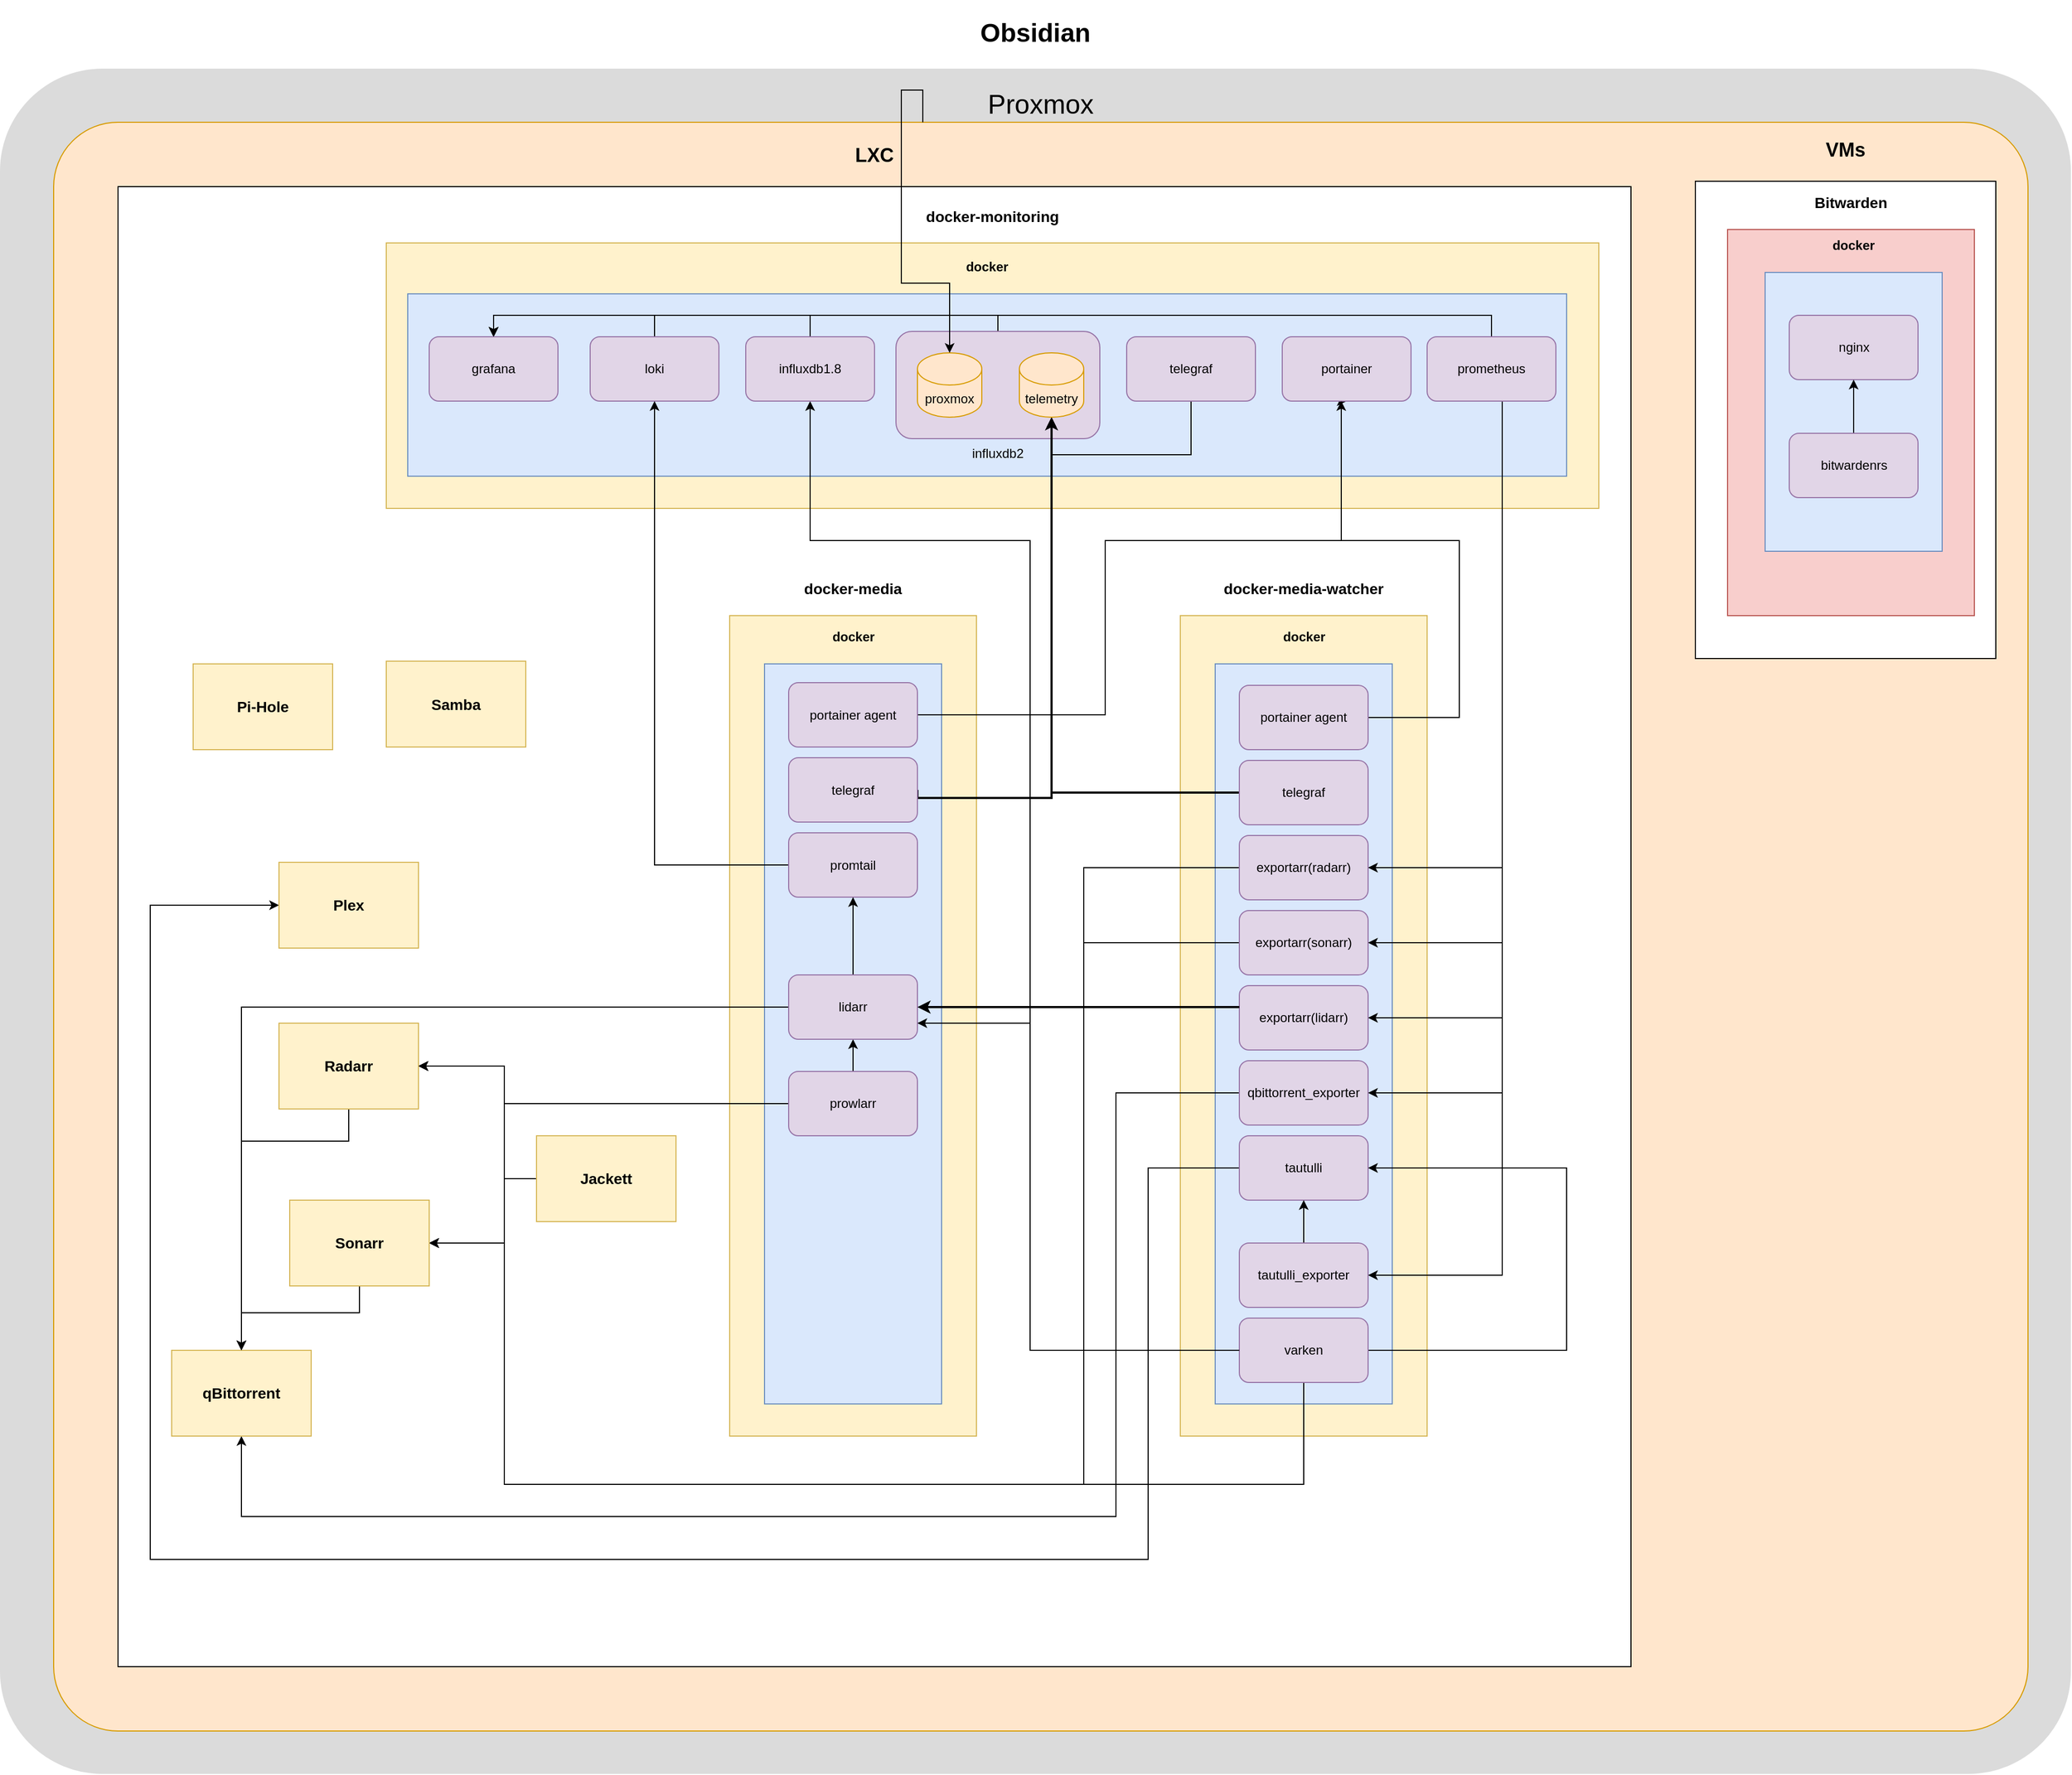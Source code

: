 <mxfile version="20.7.4" type="device"><diagram id="MuHIqhBQVhakoejYzzkH" name="Page-1"><mxGraphModel dx="2954" dy="1067" grid="1" gridSize="10" guides="1" tooltips="1" connect="1" arrows="1" fold="1" page="1" pageScale="1" pageWidth="850" pageHeight="1100" math="0" shadow="0"><root><mxCell id="0"/><mxCell id="1" parent="0"/><mxCell id="SvQgEJBlE33RufLWzE3i-1" value="&lt;h1&gt;Obsidian&lt;/h1&gt;" style="rounded=1;whiteSpace=wrap;html=1;fillColor=#DBDBDB;strokeColor=none;arcSize=6;labelPosition=center;verticalLabelPosition=top;align=center;verticalAlign=bottom;" parent="1" vertex="1"><mxGeometry x="410" y="210" width="1930" height="1590" as="geometry"/></mxCell><mxCell id="SvQgEJBlE33RufLWzE3i-8" value="Proxmox" style="whiteSpace=wrap;html=1;fillColor=#ffe6cc;fontFamily=Helvetica;fontSize=25;strokeColor=#d79b00;imageAspect=1;rounded=1;arcSize=4;labelPosition=center;verticalLabelPosition=top;align=center;verticalAlign=bottom;" parent="1" vertex="1"><mxGeometry x="460" y="260" width="1840" height="1500" as="geometry"/></mxCell><mxCell id="FwfeNN91ay0_u2aUZ1WV-3" value="&lt;h2&gt;LXC&lt;/h2&gt;" style="rounded=0;whiteSpace=wrap;html=1;labelPosition=center;verticalLabelPosition=top;align=center;verticalAlign=bottom;" vertex="1" parent="1"><mxGeometry x="520" y="320" width="1410" height="1380" as="geometry"/></mxCell><mxCell id="FwfeNN91ay0_u2aUZ1WV-4" value="&lt;h2&gt;VMs&lt;/h2&gt;" style="rounded=0;whiteSpace=wrap;html=1;labelPosition=center;verticalLabelPosition=top;align=center;verticalAlign=bottom;" vertex="1" parent="1"><mxGeometry x="1990" y="315" width="280" height="445" as="geometry"/></mxCell><mxCell id="FwfeNN91ay0_u2aUZ1WV-5" value="&lt;h3&gt;Bitwarden&lt;/h3&gt;" style="rounded=0;whiteSpace=wrap;html=1;fillColor=#f8cecc;strokeColor=#b85450;labelPosition=center;verticalLabelPosition=top;align=center;verticalAlign=bottom;" vertex="1" parent="1"><mxGeometry x="2020" y="360" width="230" height="360" as="geometry"/></mxCell><mxCell id="FwfeNN91ay0_u2aUZ1WV-8" value="&lt;h4&gt;docker&lt;/h4&gt;" style="rounded=0;whiteSpace=wrap;html=1;fillColor=#dae8fc;strokeColor=#6c8ebf;labelPosition=center;verticalLabelPosition=top;align=center;verticalAlign=bottom;" vertex="1" parent="1"><mxGeometry x="2055" y="400" width="165" height="260" as="geometry"/></mxCell><mxCell id="FwfeNN91ay0_u2aUZ1WV-9" value="nginx" style="rounded=1;whiteSpace=wrap;html=1;fillColor=#e1d5e7;strokeColor=#9673a6;" vertex="1" parent="1"><mxGeometry x="2077.5" y="440" width="120" height="60" as="geometry"/></mxCell><mxCell id="FwfeNN91ay0_u2aUZ1WV-12" style="edgeStyle=orthogonalEdgeStyle;rounded=0;orthogonalLoop=1;jettySize=auto;html=1;exitX=0.5;exitY=0;exitDx=0;exitDy=0;entryX=0.5;entryY=1;entryDx=0;entryDy=0;" edge="1" parent="1" source="FwfeNN91ay0_u2aUZ1WV-10" target="FwfeNN91ay0_u2aUZ1WV-9"><mxGeometry relative="1" as="geometry"/></mxCell><mxCell id="FwfeNN91ay0_u2aUZ1WV-10" value="bitwardenrs" style="rounded=1;whiteSpace=wrap;html=1;fillColor=#e1d5e7;strokeColor=#9673a6;" vertex="1" parent="1"><mxGeometry x="2077.5" y="550" width="120" height="60" as="geometry"/></mxCell><mxCell id="FwfeNN91ay0_u2aUZ1WV-13" value="&lt;h3&gt;Pi-Hole&lt;/h3&gt;" style="rounded=0;whiteSpace=wrap;html=1;fillColor=#fff2cc;strokeColor=#d6b656;labelPosition=center;verticalLabelPosition=middle;align=center;verticalAlign=middle;" vertex="1" parent="1"><mxGeometry x="590" y="765" width="130" height="80" as="geometry"/></mxCell><mxCell id="FwfeNN91ay0_u2aUZ1WV-16" value="&lt;h3&gt;docker-media-watcher&lt;/h3&gt;" style="rounded=0;whiteSpace=wrap;html=1;fillColor=#fff2cc;strokeColor=#d6b656;labelPosition=center;verticalLabelPosition=top;align=center;verticalAlign=bottom;" vertex="1" parent="1"><mxGeometry x="1510" y="720" width="230" height="765" as="geometry"/></mxCell><mxCell id="FwfeNN91ay0_u2aUZ1WV-17" value="&lt;h4&gt;docker&lt;/h4&gt;" style="rounded=0;whiteSpace=wrap;html=1;fillColor=#dae8fc;strokeColor=#6c8ebf;labelPosition=center;verticalLabelPosition=top;align=center;verticalAlign=bottom;" vertex="1" parent="1"><mxGeometry x="1542.5" y="765" width="165" height="690" as="geometry"/></mxCell><mxCell id="FwfeNN91ay0_u2aUZ1WV-18" value="&lt;h3&gt;docker-monitoring&lt;/h3&gt;" style="rounded=0;whiteSpace=wrap;html=1;fillColor=#fff2cc;strokeColor=#d6b656;labelPosition=center;verticalLabelPosition=top;align=center;verticalAlign=bottom;" vertex="1" parent="1"><mxGeometry x="770" y="372.5" width="1130" height="247.5" as="geometry"/></mxCell><mxCell id="FwfeNN91ay0_u2aUZ1WV-19" value="&lt;h4&gt;docker&lt;/h4&gt;" style="rounded=0;whiteSpace=wrap;html=1;fillColor=#dae8fc;strokeColor=#6c8ebf;labelPosition=center;verticalLabelPosition=top;align=center;verticalAlign=bottom;" vertex="1" parent="1"><mxGeometry x="790" y="420" width="1080" height="170" as="geometry"/></mxCell><mxCell id="FwfeNN91ay0_u2aUZ1WV-20" value="exportarr(lidarr)" style="rounded=1;whiteSpace=wrap;html=1;fillColor=#e1d5e7;strokeColor=#9673a6;" vertex="1" parent="1"><mxGeometry x="1565" y="1065" width="120" height="60" as="geometry"/></mxCell><mxCell id="FwfeNN91ay0_u2aUZ1WV-111" style="edgeStyle=orthogonalEdgeStyle;rounded=0;orthogonalLoop=1;jettySize=auto;html=1;entryX=1;entryY=0.5;entryDx=0;entryDy=0;" edge="1" parent="1" source="FwfeNN91ay0_u2aUZ1WV-21" target="FwfeNN91ay0_u2aUZ1WV-52"><mxGeometry relative="1" as="geometry"><Array as="points"><mxPoint x="1420" y="955"/><mxPoint x="1420" y="1530"/><mxPoint x="880" y="1530"/><mxPoint x="880" y="1140"/></Array></mxGeometry></mxCell><mxCell id="FwfeNN91ay0_u2aUZ1WV-21" value="exportarr(radarr)" style="rounded=1;whiteSpace=wrap;html=1;fillColor=#e1d5e7;strokeColor=#9673a6;" vertex="1" parent="1"><mxGeometry x="1565" y="925" width="120" height="60" as="geometry"/></mxCell><mxCell id="FwfeNN91ay0_u2aUZ1WV-112" style="edgeStyle=orthogonalEdgeStyle;rounded=0;orthogonalLoop=1;jettySize=auto;html=1;" edge="1" parent="1" source="FwfeNN91ay0_u2aUZ1WV-23" target="FwfeNN91ay0_u2aUZ1WV-83"><mxGeometry relative="1" as="geometry"><Array as="points"><mxPoint x="1420" y="1025"/><mxPoint x="1420" y="1530"/><mxPoint x="880" y="1530"/><mxPoint x="880" y="1305"/></Array></mxGeometry></mxCell><mxCell id="FwfeNN91ay0_u2aUZ1WV-23" value="exportarr(sonarr)" style="rounded=1;whiteSpace=wrap;html=1;fillColor=#e1d5e7;strokeColor=#9673a6;" vertex="1" parent="1"><mxGeometry x="1565" y="995" width="120" height="60" as="geometry"/></mxCell><mxCell id="FwfeNN91ay0_u2aUZ1WV-64" style="edgeStyle=orthogonalEdgeStyle;rounded=0;orthogonalLoop=1;jettySize=auto;html=1;exitX=1;exitY=0.5;exitDx=0;exitDy=0;entryX=0.5;entryY=1;entryDx=0;entryDy=0;" edge="1" parent="1" source="FwfeNN91ay0_u2aUZ1WV-24" target="FwfeNN91ay0_u2aUZ1WV-34"><mxGeometry x="-0.281" y="-95" relative="1" as="geometry"><Array as="points"><mxPoint x="1770" y="815"/><mxPoint x="1770" y="650"/><mxPoint x="1660" y="650"/></Array><mxPoint as="offset"/></mxGeometry></mxCell><mxCell id="FwfeNN91ay0_u2aUZ1WV-24" value="portainer agent" style="rounded=1;whiteSpace=wrap;html=1;fillColor=#e1d5e7;strokeColor=#9673a6;" vertex="1" parent="1"><mxGeometry x="1565" y="785" width="120" height="60" as="geometry"/></mxCell><mxCell id="FwfeNN91ay0_u2aUZ1WV-70" style="edgeStyle=orthogonalEdgeStyle;rounded=0;orthogonalLoop=1;jettySize=auto;html=1;exitX=0;exitY=0.5;exitDx=0;exitDy=0;strokeWidth=2;" edge="1" parent="1" source="FwfeNN91ay0_u2aUZ1WV-25" target="FwfeNN91ay0_u2aUZ1WV-66"><mxGeometry relative="1" as="geometry"><Array as="points"><mxPoint x="1390" y="885"/></Array></mxGeometry></mxCell><mxCell id="FwfeNN91ay0_u2aUZ1WV-25" value="telegraf" style="rounded=1;whiteSpace=wrap;html=1;fillColor=#e1d5e7;strokeColor=#9673a6;" vertex="1" parent="1"><mxGeometry x="1565" y="855" width="120" height="60" as="geometry"/></mxCell><mxCell id="FwfeNN91ay0_u2aUZ1WV-113" style="edgeStyle=orthogonalEdgeStyle;rounded=0;orthogonalLoop=1;jettySize=auto;html=1;" edge="1" parent="1" source="FwfeNN91ay0_u2aUZ1WV-26" target="FwfeNN91ay0_u2aUZ1WV-56"><mxGeometry relative="1" as="geometry"><Array as="points"><mxPoint x="1450" y="1165"/><mxPoint x="1450" y="1560"/><mxPoint x="635" y="1560"/></Array></mxGeometry></mxCell><mxCell id="FwfeNN91ay0_u2aUZ1WV-26" value="qbittorrent_exporter" style="rounded=1;whiteSpace=wrap;html=1;fillColor=#e1d5e7;strokeColor=#9673a6;" vertex="1" parent="1"><mxGeometry x="1565" y="1135" width="120" height="60" as="geometry"/></mxCell><mxCell id="FwfeNN91ay0_u2aUZ1WV-119" style="edgeStyle=orthogonalEdgeStyle;rounded=0;orthogonalLoop=1;jettySize=auto;html=1;" edge="1" parent="1" source="FwfeNN91ay0_u2aUZ1WV-27" target="FwfeNN91ay0_u2aUZ1WV-82"><mxGeometry relative="1" as="geometry"><Array as="points"><mxPoint x="1480" y="1235"/><mxPoint x="1480" y="1600"/><mxPoint x="550" y="1600"/><mxPoint x="550" y="990"/></Array></mxGeometry></mxCell><mxCell id="FwfeNN91ay0_u2aUZ1WV-27" value="tautulli" style="rounded=1;whiteSpace=wrap;html=1;fillColor=#e1d5e7;strokeColor=#9673a6;" vertex="1" parent="1"><mxGeometry x="1565" y="1205" width="120" height="60" as="geometry"/></mxCell><mxCell id="FwfeNN91ay0_u2aUZ1WV-118" style="edgeStyle=orthogonalEdgeStyle;rounded=0;orthogonalLoop=1;jettySize=auto;html=1;" edge="1" parent="1" source="FwfeNN91ay0_u2aUZ1WV-28" target="FwfeNN91ay0_u2aUZ1WV-27"><mxGeometry relative="1" as="geometry"/></mxCell><mxCell id="FwfeNN91ay0_u2aUZ1WV-28" value="tautulli_exporter" style="rounded=1;whiteSpace=wrap;html=1;fillColor=#e1d5e7;strokeColor=#9673a6;" vertex="1" parent="1"><mxGeometry x="1565" y="1305" width="120" height="60" as="geometry"/></mxCell><mxCell id="FwfeNN91ay0_u2aUZ1WV-122" style="edgeStyle=orthogonalEdgeStyle;rounded=0;orthogonalLoop=1;jettySize=auto;html=1;strokeWidth=1;" edge="1" parent="1" source="FwfeNN91ay0_u2aUZ1WV-29" target="FwfeNN91ay0_u2aUZ1WV-83"><mxGeometry relative="1" as="geometry"><Array as="points"><mxPoint x="1625" y="1530"/><mxPoint x="880" y="1530"/><mxPoint x="880" y="1305"/></Array></mxGeometry></mxCell><mxCell id="FwfeNN91ay0_u2aUZ1WV-123" style="edgeStyle=orthogonalEdgeStyle;rounded=0;orthogonalLoop=1;jettySize=auto;html=1;strokeWidth=1;" edge="1" parent="1" source="FwfeNN91ay0_u2aUZ1WV-29" target="FwfeNN91ay0_u2aUZ1WV-52"><mxGeometry relative="1" as="geometry"><Array as="points"><mxPoint x="1625" y="1530"/><mxPoint x="880" y="1530"/><mxPoint x="880" y="1140"/></Array></mxGeometry></mxCell><mxCell id="FwfeNN91ay0_u2aUZ1WV-126" style="edgeStyle=orthogonalEdgeStyle;rounded=0;orthogonalLoop=1;jettySize=auto;html=1;strokeWidth=1;" edge="1" parent="1" source="FwfeNN91ay0_u2aUZ1WV-29" target="FwfeNN91ay0_u2aUZ1WV-68"><mxGeometry relative="1" as="geometry"><Array as="points"><mxPoint x="1370" y="1405"/><mxPoint x="1370" y="650"/><mxPoint x="1165" y="650"/></Array></mxGeometry></mxCell><mxCell id="FwfeNN91ay0_u2aUZ1WV-133" style="edgeStyle=orthogonalEdgeStyle;rounded=0;orthogonalLoop=1;jettySize=auto;html=1;strokeWidth=1;" edge="1" parent="1" source="FwfeNN91ay0_u2aUZ1WV-29" target="FwfeNN91ay0_u2aUZ1WV-27"><mxGeometry relative="1" as="geometry"><Array as="points"><mxPoint x="1870" y="1405"/><mxPoint x="1870" y="1235"/></Array></mxGeometry></mxCell><mxCell id="FwfeNN91ay0_u2aUZ1WV-29" value="varken" style="rounded=1;whiteSpace=wrap;html=1;fillColor=#e1d5e7;strokeColor=#9673a6;" vertex="1" parent="1"><mxGeometry x="1565" y="1375" width="120" height="60" as="geometry"/></mxCell><mxCell id="FwfeNN91ay0_u2aUZ1WV-106" style="edgeStyle=orthogonalEdgeStyle;rounded=0;orthogonalLoop=1;jettySize=auto;html=1;" edge="1" parent="1" source="FwfeNN91ay0_u2aUZ1WV-32" target="FwfeNN91ay0_u2aUZ1WV-21"><mxGeometry relative="1" as="geometry"><Array as="points"><mxPoint x="1810" y="955"/></Array></mxGeometry></mxCell><mxCell id="FwfeNN91ay0_u2aUZ1WV-107" style="edgeStyle=orthogonalEdgeStyle;rounded=0;orthogonalLoop=1;jettySize=auto;html=1;" edge="1" parent="1" source="FwfeNN91ay0_u2aUZ1WV-32" target="FwfeNN91ay0_u2aUZ1WV-23"><mxGeometry relative="1" as="geometry"><Array as="points"><mxPoint x="1810" y="1025"/></Array></mxGeometry></mxCell><mxCell id="FwfeNN91ay0_u2aUZ1WV-108" style="edgeStyle=orthogonalEdgeStyle;rounded=0;orthogonalLoop=1;jettySize=auto;html=1;" edge="1" parent="1" source="FwfeNN91ay0_u2aUZ1WV-32" target="FwfeNN91ay0_u2aUZ1WV-20"><mxGeometry relative="1" as="geometry"><Array as="points"><mxPoint x="1810" y="1095"/></Array></mxGeometry></mxCell><mxCell id="FwfeNN91ay0_u2aUZ1WV-109" style="edgeStyle=orthogonalEdgeStyle;rounded=0;orthogonalLoop=1;jettySize=auto;html=1;" edge="1" parent="1" source="FwfeNN91ay0_u2aUZ1WV-32" target="FwfeNN91ay0_u2aUZ1WV-26"><mxGeometry relative="1" as="geometry"><Array as="points"><mxPoint x="1810" y="1165"/></Array></mxGeometry></mxCell><mxCell id="FwfeNN91ay0_u2aUZ1WV-110" style="edgeStyle=orthogonalEdgeStyle;rounded=0;orthogonalLoop=1;jettySize=auto;html=1;" edge="1" parent="1" source="FwfeNN91ay0_u2aUZ1WV-32" target="FwfeNN91ay0_u2aUZ1WV-28"><mxGeometry relative="1" as="geometry"><Array as="points"><mxPoint x="1810" y="1335"/></Array></mxGeometry></mxCell><mxCell id="FwfeNN91ay0_u2aUZ1WV-131" style="edgeStyle=orthogonalEdgeStyle;rounded=0;orthogonalLoop=1;jettySize=auto;html=1;strokeWidth=1;" edge="1" parent="1" source="FwfeNN91ay0_u2aUZ1WV-32" target="FwfeNN91ay0_u2aUZ1WV-40"><mxGeometry relative="1" as="geometry"><Array as="points"><mxPoint x="1800" y="440"/><mxPoint x="870" y="440"/></Array></mxGeometry></mxCell><mxCell id="FwfeNN91ay0_u2aUZ1WV-32" value="prometheus" style="rounded=1;whiteSpace=wrap;html=1;fillColor=#e1d5e7;strokeColor=#9673a6;" vertex="1" parent="1"><mxGeometry x="1740" y="460" width="120" height="60" as="geometry"/></mxCell><mxCell id="FwfeNN91ay0_u2aUZ1WV-34" value="portainer" style="rounded=1;whiteSpace=wrap;html=1;fillColor=#e1d5e7;strokeColor=#9673a6;" vertex="1" parent="1"><mxGeometry x="1605" y="460" width="120" height="60" as="geometry"/></mxCell><mxCell id="FwfeNN91ay0_u2aUZ1WV-77" style="edgeStyle=orthogonalEdgeStyle;rounded=0;orthogonalLoop=1;jettySize=auto;html=1;exitX=0.5;exitY=0;exitDx=0;exitDy=0;entryX=0.5;entryY=0;entryDx=0;entryDy=0;" edge="1" parent="1" source="FwfeNN91ay0_u2aUZ1WV-35" target="FwfeNN91ay0_u2aUZ1WV-40"><mxGeometry relative="1" as="geometry"><Array as="points"><mxPoint x="1340" y="440"/><mxPoint x="870" y="440"/></Array></mxGeometry></mxCell><mxCell id="FwfeNN91ay0_u2aUZ1WV-35" value="influxdb2" style="rounded=1;whiteSpace=wrap;html=1;fillColor=#e1d5e7;strokeColor=#9673a6;labelPosition=center;verticalLabelPosition=bottom;align=center;verticalAlign=top;" vertex="1" parent="1"><mxGeometry x="1245" y="455" width="190" height="100" as="geometry"/></mxCell><mxCell id="FwfeNN91ay0_u2aUZ1WV-75" style="edgeStyle=orthogonalEdgeStyle;rounded=0;orthogonalLoop=1;jettySize=auto;html=1;exitX=0.5;exitY=0;exitDx=0;exitDy=0;entryX=0.5;entryY=0;entryDx=0;entryDy=0;" edge="1" parent="1" source="FwfeNN91ay0_u2aUZ1WV-37" target="FwfeNN91ay0_u2aUZ1WV-40"><mxGeometry relative="1" as="geometry"/></mxCell><mxCell id="FwfeNN91ay0_u2aUZ1WV-37" value="loki" style="rounded=1;whiteSpace=wrap;html=1;fillColor=#e1d5e7;strokeColor=#9673a6;" vertex="1" parent="1"><mxGeometry x="960" y="460" width="120" height="60" as="geometry"/></mxCell><mxCell id="FwfeNN91ay0_u2aUZ1WV-40" value="grafana" style="rounded=1;whiteSpace=wrap;html=1;fillColor=#e1d5e7;strokeColor=#9673a6;" vertex="1" parent="1"><mxGeometry x="810" y="460" width="120" height="60" as="geometry"/></mxCell><mxCell id="FwfeNN91ay0_u2aUZ1WV-42" value="&lt;h3&gt;docker-media&lt;/h3&gt;" style="rounded=0;whiteSpace=wrap;html=1;fillColor=#fff2cc;strokeColor=#d6b656;labelPosition=center;verticalLabelPosition=top;align=center;verticalAlign=bottom;" vertex="1" parent="1"><mxGeometry x="1090" y="720" width="230" height="765" as="geometry"/></mxCell><mxCell id="FwfeNN91ay0_u2aUZ1WV-43" value="&lt;h4&gt;docker&lt;/h4&gt;" style="rounded=0;whiteSpace=wrap;html=1;fillColor=#dae8fc;strokeColor=#6c8ebf;labelPosition=center;verticalLabelPosition=top;align=center;verticalAlign=bottom;" vertex="1" parent="1"><mxGeometry x="1122.5" y="765" width="165" height="690" as="geometry"/></mxCell><mxCell id="FwfeNN91ay0_u2aUZ1WV-65" style="edgeStyle=orthogonalEdgeStyle;rounded=0;orthogonalLoop=1;jettySize=auto;html=1;exitX=1;exitY=0.5;exitDx=0;exitDy=0;" edge="1" parent="1" source="FwfeNN91ay0_u2aUZ1WV-44"><mxGeometry relative="1" as="geometry"><mxPoint x="1660" y="520" as="targetPoint"/><Array as="points"><mxPoint x="1440" y="813"/><mxPoint x="1440" y="650"/><mxPoint x="1660" y="650"/></Array></mxGeometry></mxCell><mxCell id="FwfeNN91ay0_u2aUZ1WV-44" value="portainer agent" style="rounded=1;whiteSpace=wrap;html=1;fillColor=#e1d5e7;strokeColor=#9673a6;" vertex="1" parent="1"><mxGeometry x="1145" y="782.5" width="120" height="60" as="geometry"/></mxCell><mxCell id="FwfeNN91ay0_u2aUZ1WV-69" style="edgeStyle=orthogonalEdgeStyle;rounded=0;orthogonalLoop=1;jettySize=auto;html=1;exitX=1;exitY=0.5;exitDx=0;exitDy=0;strokeWidth=2;" edge="1" parent="1" source="FwfeNN91ay0_u2aUZ1WV-45" target="FwfeNN91ay0_u2aUZ1WV-66"><mxGeometry relative="1" as="geometry"><Array as="points"><mxPoint x="1265" y="890"/><mxPoint x="1390" y="890"/></Array></mxGeometry></mxCell><mxCell id="FwfeNN91ay0_u2aUZ1WV-45" value="telegraf" style="rounded=1;whiteSpace=wrap;html=1;fillColor=#e1d5e7;strokeColor=#9673a6;" vertex="1" parent="1"><mxGeometry x="1145" y="852.5" width="120" height="60" as="geometry"/></mxCell><mxCell id="FwfeNN91ay0_u2aUZ1WV-74" style="edgeStyle=orthogonalEdgeStyle;rounded=0;orthogonalLoop=1;jettySize=auto;html=1;exitX=0;exitY=0.5;exitDx=0;exitDy=0;" edge="1" parent="1" source="FwfeNN91ay0_u2aUZ1WV-46" target="FwfeNN91ay0_u2aUZ1WV-37"><mxGeometry relative="1" as="geometry"/></mxCell><mxCell id="FwfeNN91ay0_u2aUZ1WV-46" value="promtail" style="rounded=1;whiteSpace=wrap;html=1;fillColor=#e1d5e7;strokeColor=#9673a6;" vertex="1" parent="1"><mxGeometry x="1145" y="922.5" width="120" height="60" as="geometry"/></mxCell><mxCell id="FwfeNN91ay0_u2aUZ1WV-81" style="edgeStyle=orthogonalEdgeStyle;rounded=0;orthogonalLoop=1;jettySize=auto;html=1;exitX=0.5;exitY=0;exitDx=0;exitDy=0;" edge="1" parent="1" source="FwfeNN91ay0_u2aUZ1WV-47" target="FwfeNN91ay0_u2aUZ1WV-71"><mxGeometry relative="1" as="geometry"/></mxCell><mxCell id="FwfeNN91ay0_u2aUZ1WV-99" style="edgeStyle=orthogonalEdgeStyle;rounded=0;orthogonalLoop=1;jettySize=auto;html=1;exitX=0;exitY=0.5;exitDx=0;exitDy=0;entryX=1;entryY=0.5;entryDx=0;entryDy=0;" edge="1" parent="1" source="FwfeNN91ay0_u2aUZ1WV-47" target="FwfeNN91ay0_u2aUZ1WV-52"><mxGeometry relative="1" as="geometry"><Array as="points"><mxPoint x="880" y="1175"/><mxPoint x="880" y="1140"/></Array></mxGeometry></mxCell><mxCell id="FwfeNN91ay0_u2aUZ1WV-101" style="edgeStyle=orthogonalEdgeStyle;rounded=0;orthogonalLoop=1;jettySize=auto;html=1;exitX=0;exitY=0.5;exitDx=0;exitDy=0;entryX=1;entryY=0.5;entryDx=0;entryDy=0;" edge="1" parent="1" source="FwfeNN91ay0_u2aUZ1WV-47" target="FwfeNN91ay0_u2aUZ1WV-83"><mxGeometry relative="1" as="geometry"><Array as="points"><mxPoint x="880" y="1175"/><mxPoint x="880" y="1305"/></Array></mxGeometry></mxCell><mxCell id="FwfeNN91ay0_u2aUZ1WV-47" value="prowlarr" style="rounded=1;whiteSpace=wrap;html=1;fillColor=#e1d5e7;strokeColor=#9673a6;" vertex="1" parent="1"><mxGeometry x="1145" y="1145" width="120" height="60" as="geometry"/></mxCell><mxCell id="FwfeNN91ay0_u2aUZ1WV-51" value="&lt;h3&gt;Samba&lt;/h3&gt;" style="rounded=0;whiteSpace=wrap;html=1;fillColor=#fff2cc;strokeColor=#d6b656;labelPosition=center;verticalLabelPosition=middle;align=center;verticalAlign=middle;" vertex="1" parent="1"><mxGeometry x="770" y="762.5" width="130" height="80" as="geometry"/></mxCell><mxCell id="FwfeNN91ay0_u2aUZ1WV-115" style="edgeStyle=orthogonalEdgeStyle;rounded=0;orthogonalLoop=1;jettySize=auto;html=1;" edge="1" parent="1" source="FwfeNN91ay0_u2aUZ1WV-52" target="FwfeNN91ay0_u2aUZ1WV-56"><mxGeometry relative="1" as="geometry"><Array as="points"><mxPoint x="735" y="1210"/><mxPoint x="635" y="1210"/></Array></mxGeometry></mxCell><mxCell id="FwfeNN91ay0_u2aUZ1WV-52" value="&lt;h3&gt;Radarr&lt;/h3&gt;" style="rounded=0;whiteSpace=wrap;html=1;fillColor=#fff2cc;strokeColor=#d6b656;labelPosition=center;verticalLabelPosition=middle;align=center;verticalAlign=middle;" vertex="1" parent="1"><mxGeometry x="670" y="1100" width="130" height="80" as="geometry"/></mxCell><mxCell id="FwfeNN91ay0_u2aUZ1WV-102" style="edgeStyle=orthogonalEdgeStyle;rounded=0;orthogonalLoop=1;jettySize=auto;html=1;exitX=0;exitY=0.5;exitDx=0;exitDy=0;" edge="1" parent="1" source="FwfeNN91ay0_u2aUZ1WV-54" target="FwfeNN91ay0_u2aUZ1WV-83"><mxGeometry relative="1" as="geometry"><Array as="points"><mxPoint x="880" y="1245"/><mxPoint x="880" y="1305"/></Array></mxGeometry></mxCell><mxCell id="FwfeNN91ay0_u2aUZ1WV-103" style="edgeStyle=orthogonalEdgeStyle;rounded=0;orthogonalLoop=1;jettySize=auto;html=1;exitX=0;exitY=0.5;exitDx=0;exitDy=0;" edge="1" parent="1" source="FwfeNN91ay0_u2aUZ1WV-54" target="FwfeNN91ay0_u2aUZ1WV-52"><mxGeometry relative="1" as="geometry"><Array as="points"><mxPoint x="880" y="1245"/><mxPoint x="880" y="1140"/></Array></mxGeometry></mxCell><mxCell id="FwfeNN91ay0_u2aUZ1WV-54" value="&lt;h3&gt;Jackett&lt;/h3&gt;" style="rounded=0;whiteSpace=wrap;html=1;fillColor=#fff2cc;strokeColor=#d6b656;labelPosition=center;verticalLabelPosition=middle;align=center;verticalAlign=middle;" vertex="1" parent="1"><mxGeometry x="910" y="1205" width="130" height="80" as="geometry"/></mxCell><mxCell id="FwfeNN91ay0_u2aUZ1WV-56" value="&lt;h3&gt;qBittorrent&lt;/h3&gt;" style="rounded=0;whiteSpace=wrap;html=1;fillColor=#fff2cc;strokeColor=#d6b656;labelPosition=center;verticalLabelPosition=middle;align=center;verticalAlign=middle;" vertex="1" parent="1"><mxGeometry x="570" y="1405" width="130" height="80" as="geometry"/></mxCell><mxCell id="FwfeNN91ay0_u2aUZ1WV-128" style="edgeStyle=orthogonalEdgeStyle;rounded=0;orthogonalLoop=1;jettySize=auto;html=1;entryX=0.5;entryY=1;entryDx=0;entryDy=0;entryPerimeter=0;strokeWidth=1;" edge="1" parent="1" source="FwfeNN91ay0_u2aUZ1WV-39" target="FwfeNN91ay0_u2aUZ1WV-66"><mxGeometry relative="1" as="geometry"><Array as="points"><mxPoint x="1520" y="570"/><mxPoint x="1390" y="570"/></Array></mxGeometry></mxCell><mxCell id="FwfeNN91ay0_u2aUZ1WV-39" value="telegraf" style="rounded=1;whiteSpace=wrap;html=1;fillColor=#e1d5e7;strokeColor=#9673a6;" vertex="1" parent="1"><mxGeometry x="1460" y="460" width="120" height="60" as="geometry"/></mxCell><mxCell id="FwfeNN91ay0_u2aUZ1WV-66" value="telemetry" style="shape=cylinder3;whiteSpace=wrap;html=1;boundedLbl=1;backgroundOutline=1;size=15;rounded=0;fillColor=#ffe6cc;strokeColor=#d79b00;" vertex="1" parent="1"><mxGeometry x="1360" y="475" width="60" height="60" as="geometry"/></mxCell><mxCell id="FwfeNN91ay0_u2aUZ1WV-67" value="proxmox" style="shape=cylinder3;whiteSpace=wrap;html=1;boundedLbl=1;backgroundOutline=1;size=15;rounded=0;fillColor=#ffe6cc;strokeColor=#d79b00;" vertex="1" parent="1"><mxGeometry x="1265" y="475" width="60" height="60" as="geometry"/></mxCell><mxCell id="FwfeNN91ay0_u2aUZ1WV-76" style="edgeStyle=orthogonalEdgeStyle;rounded=0;orthogonalLoop=1;jettySize=auto;html=1;exitX=0.5;exitY=0;exitDx=0;exitDy=0;" edge="1" parent="1" source="FwfeNN91ay0_u2aUZ1WV-68" target="FwfeNN91ay0_u2aUZ1WV-40"><mxGeometry relative="1" as="geometry"><mxPoint x="690" y="460" as="targetPoint"/><Array as="points"><mxPoint x="1165" y="440"/><mxPoint x="870" y="440"/></Array></mxGeometry></mxCell><mxCell id="FwfeNN91ay0_u2aUZ1WV-68" value="influxdb1.8" style="rounded=1;whiteSpace=wrap;html=1;fillColor=#e1d5e7;strokeColor=#9673a6;" vertex="1" parent="1"><mxGeometry x="1105" y="460" width="120" height="60" as="geometry"/></mxCell><mxCell id="FwfeNN91ay0_u2aUZ1WV-72" style="edgeStyle=orthogonalEdgeStyle;rounded=0;orthogonalLoop=1;jettySize=auto;html=1;exitX=0.5;exitY=0;exitDx=0;exitDy=0;entryX=0.5;entryY=1;entryDx=0;entryDy=0;" edge="1" parent="1" source="FwfeNN91ay0_u2aUZ1WV-71" target="FwfeNN91ay0_u2aUZ1WV-46"><mxGeometry relative="1" as="geometry"/></mxCell><mxCell id="FwfeNN91ay0_u2aUZ1WV-117" style="edgeStyle=orthogonalEdgeStyle;rounded=0;orthogonalLoop=1;jettySize=auto;html=1;" edge="1" parent="1" source="FwfeNN91ay0_u2aUZ1WV-71" target="FwfeNN91ay0_u2aUZ1WV-56"><mxGeometry relative="1" as="geometry"/></mxCell><mxCell id="FwfeNN91ay0_u2aUZ1WV-71" value="lidarr" style="rounded=1;whiteSpace=wrap;html=1;fillColor=#e1d5e7;strokeColor=#9673a6;" vertex="1" parent="1"><mxGeometry x="1145" y="1055" width="120" height="60" as="geometry"/></mxCell><mxCell id="FwfeNN91ay0_u2aUZ1WV-82" value="&lt;h3&gt;Plex&lt;/h3&gt;" style="rounded=0;whiteSpace=wrap;html=1;fillColor=#fff2cc;strokeColor=#d6b656;labelPosition=center;verticalLabelPosition=middle;align=center;verticalAlign=middle;" vertex="1" parent="1"><mxGeometry x="670" y="950" width="130" height="80" as="geometry"/></mxCell><mxCell id="FwfeNN91ay0_u2aUZ1WV-114" style="edgeStyle=orthogonalEdgeStyle;rounded=0;orthogonalLoop=1;jettySize=auto;html=1;" edge="1" parent="1" source="FwfeNN91ay0_u2aUZ1WV-83" target="FwfeNN91ay0_u2aUZ1WV-56"><mxGeometry relative="1" as="geometry"><Array as="points"><mxPoint x="745" y="1370"/><mxPoint x="635" y="1370"/></Array></mxGeometry></mxCell><mxCell id="FwfeNN91ay0_u2aUZ1WV-83" value="&lt;h3&gt;Sonarr&lt;/h3&gt;" style="rounded=0;whiteSpace=wrap;html=1;fillColor=#fff2cc;strokeColor=#d6b656;labelPosition=center;verticalLabelPosition=middle;align=center;verticalAlign=middle;" vertex="1" parent="1"><mxGeometry x="680" y="1265" width="130" height="80" as="geometry"/></mxCell><mxCell id="FwfeNN91ay0_u2aUZ1WV-88" style="edgeStyle=orthogonalEdgeStyle;rounded=0;orthogonalLoop=1;jettySize=auto;html=1;exitX=0;exitY=0.5;exitDx=0;exitDy=0;entryX=1;entryY=0.75;entryDx=0;entryDy=0;strokeWidth=1;" edge="1" parent="1" source="FwfeNN91ay0_u2aUZ1WV-29" target="FwfeNN91ay0_u2aUZ1WV-71"><mxGeometry x="0.008" y="-20" relative="1" as="geometry"><Array as="points"><mxPoint x="1370" y="1405"/><mxPoint x="1370" y="1100"/></Array><mxPoint as="offset"/></mxGeometry></mxCell><mxCell id="FwfeNN91ay0_u2aUZ1WV-124" style="edgeStyle=orthogonalEdgeStyle;rounded=0;orthogonalLoop=1;jettySize=auto;html=1;entryX=0.5;entryY=0;entryDx=0;entryDy=0;entryPerimeter=0;strokeWidth=1;" edge="1" parent="1" source="SvQgEJBlE33RufLWzE3i-8" target="FwfeNN91ay0_u2aUZ1WV-67"><mxGeometry relative="1" as="geometry"><Array as="points"><mxPoint x="1270" y="230"/><mxPoint x="1250" y="230"/><mxPoint x="1250" y="410"/><mxPoint x="1295" y="410"/></Array></mxGeometry></mxCell><mxCell id="FwfeNN91ay0_u2aUZ1WV-125" style="edgeStyle=orthogonalEdgeStyle;rounded=0;orthogonalLoop=1;jettySize=auto;html=1;strokeWidth=2;" edge="1" parent="1" source="FwfeNN91ay0_u2aUZ1WV-20" target="FwfeNN91ay0_u2aUZ1WV-71"><mxGeometry relative="1" as="geometry"><Array as="points"><mxPoint x="1450" y="1085"/><mxPoint x="1450" y="1085"/></Array></mxGeometry></mxCell></root></mxGraphModel></diagram></mxfile>